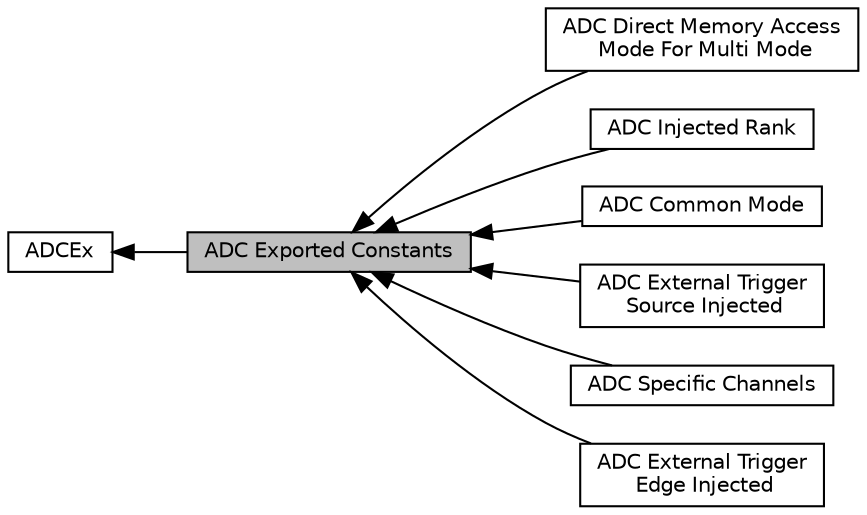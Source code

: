 digraph "ADC Exported Constants"
{
  edge [fontname="Helvetica",fontsize="10",labelfontname="Helvetica",labelfontsize="10"];
  node [fontname="Helvetica",fontsize="10",shape=box];
  rankdir=LR;
  Node2 [label="ADCEx",height=0.2,width=0.4,color="black", fillcolor="white", style="filled",URL="$group___a_d_c_ex.html",tooltip="ADC Extended driver modules."];
  Node4 [label="ADC Direct Memory Access\l Mode For Multi Mode",height=0.2,width=0.4,color="black", fillcolor="white", style="filled",URL="$group___a_d_c_ex___direct__memory__access__mode__for__multi__mode.html",tooltip=" "];
  Node7 [label="ADC Injected Rank",height=0.2,width=0.4,color="black", fillcolor="white", style="filled",URL="$group___a_d_c_ex__injected__rank.html",tooltip=" "];
  Node3 [label="ADC Common Mode",height=0.2,width=0.4,color="black", fillcolor="white", style="filled",URL="$group___a_d_c_ex___common__mode.html",tooltip=" "];
  Node6 [label="ADC External Trigger\l Source Injected",height=0.2,width=0.4,color="black", fillcolor="white", style="filled",URL="$group___a_d_c_ex___external__trigger___source___injected.html",tooltip=" "];
  Node8 [label="ADC Specific Channels",height=0.2,width=0.4,color="black", fillcolor="white", style="filled",URL="$group___a_d_c_ex__channels.html",tooltip=" "];
  Node1 [label="ADC Exported Constants",height=0.2,width=0.4,color="black", fillcolor="grey75", style="filled", fontcolor="black",tooltip=" "];
  Node5 [label="ADC External Trigger\l Edge Injected",height=0.2,width=0.4,color="black", fillcolor="white", style="filled",URL="$group___a_d_c_ex___external__trigger__edge___injected.html",tooltip=" "];
  Node2->Node1 [shape=plaintext, dir="back", style="solid"];
  Node1->Node3 [shape=plaintext, dir="back", style="solid"];
  Node1->Node4 [shape=plaintext, dir="back", style="solid"];
  Node1->Node5 [shape=plaintext, dir="back", style="solid"];
  Node1->Node6 [shape=plaintext, dir="back", style="solid"];
  Node1->Node7 [shape=plaintext, dir="back", style="solid"];
  Node1->Node8 [shape=plaintext, dir="back", style="solid"];
}
